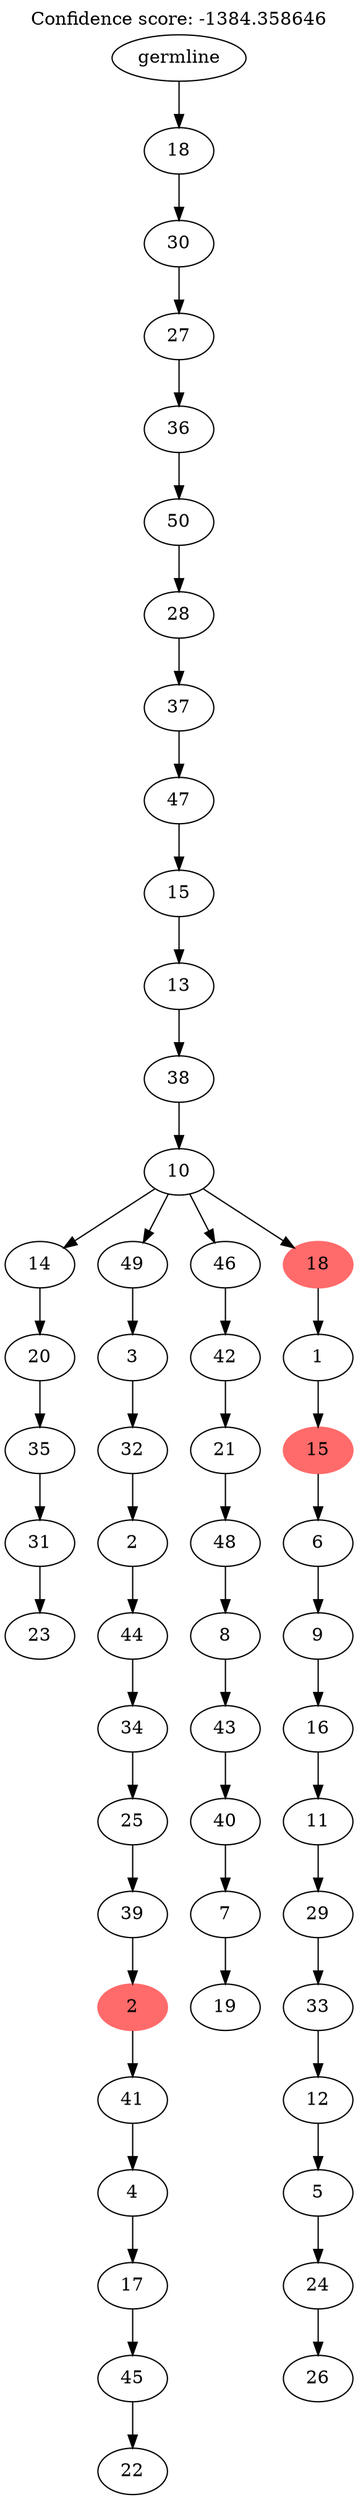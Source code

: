 digraph g {
	"52" -> "53";
	"53" [label="23"];
	"51" -> "52";
	"52" [label="31"];
	"50" -> "51";
	"51" [label="35"];
	"49" -> "50";
	"50" [label="20"];
	"47" -> "48";
	"48" [label="22"];
	"46" -> "47";
	"47" [label="45"];
	"45" -> "46";
	"46" [label="17"];
	"44" -> "45";
	"45" [label="4"];
	"43" -> "44";
	"44" [label="41"];
	"42" -> "43";
	"43" [color=indianred1, style=filled, label="2"];
	"41" -> "42";
	"42" [label="39"];
	"40" -> "41";
	"41" [label="25"];
	"39" -> "40";
	"40" [label="34"];
	"38" -> "39";
	"39" [label="44"];
	"37" -> "38";
	"38" [label="2"];
	"36" -> "37";
	"37" [label="32"];
	"35" -> "36";
	"36" [label="3"];
	"33" -> "34";
	"34" [label="19"];
	"32" -> "33";
	"33" [label="7"];
	"31" -> "32";
	"32" [label="40"];
	"30" -> "31";
	"31" [label="43"];
	"29" -> "30";
	"30" [label="8"];
	"28" -> "29";
	"29" [label="48"];
	"27" -> "28";
	"28" [label="21"];
	"26" -> "27";
	"27" [label="42"];
	"24" -> "25";
	"25" [label="26"];
	"23" -> "24";
	"24" [label="24"];
	"22" -> "23";
	"23" [label="5"];
	"21" -> "22";
	"22" [label="12"];
	"20" -> "21";
	"21" [label="33"];
	"19" -> "20";
	"20" [label="29"];
	"18" -> "19";
	"19" [label="11"];
	"17" -> "18";
	"18" [label="16"];
	"16" -> "17";
	"17" [label="9"];
	"15" -> "16";
	"16" [label="6"];
	"14" -> "15";
	"15" [color=indianred1, style=filled, label="15"];
	"13" -> "14";
	"14" [label="1"];
	"12" -> "13";
	"13" [color=indianred1, style=filled, label="18"];
	"12" -> "26";
	"26" [label="46"];
	"12" -> "35";
	"35" [label="49"];
	"12" -> "49";
	"49" [label="14"];
	"11" -> "12";
	"12" [label="10"];
	"10" -> "11";
	"11" [label="38"];
	"9" -> "10";
	"10" [label="13"];
	"8" -> "9";
	"9" [label="15"];
	"7" -> "8";
	"8" [label="47"];
	"6" -> "7";
	"7" [label="37"];
	"5" -> "6";
	"6" [label="28"];
	"4" -> "5";
	"5" [label="50"];
	"3" -> "4";
	"4" [label="36"];
	"2" -> "3";
	"3" [label="27"];
	"1" -> "2";
	"2" [label="30"];
	"0" -> "1";
	"1" [label="18"];
	"0" [label="germline"];
	labelloc="t";
	label="Confidence score: -1384.358646";
}
